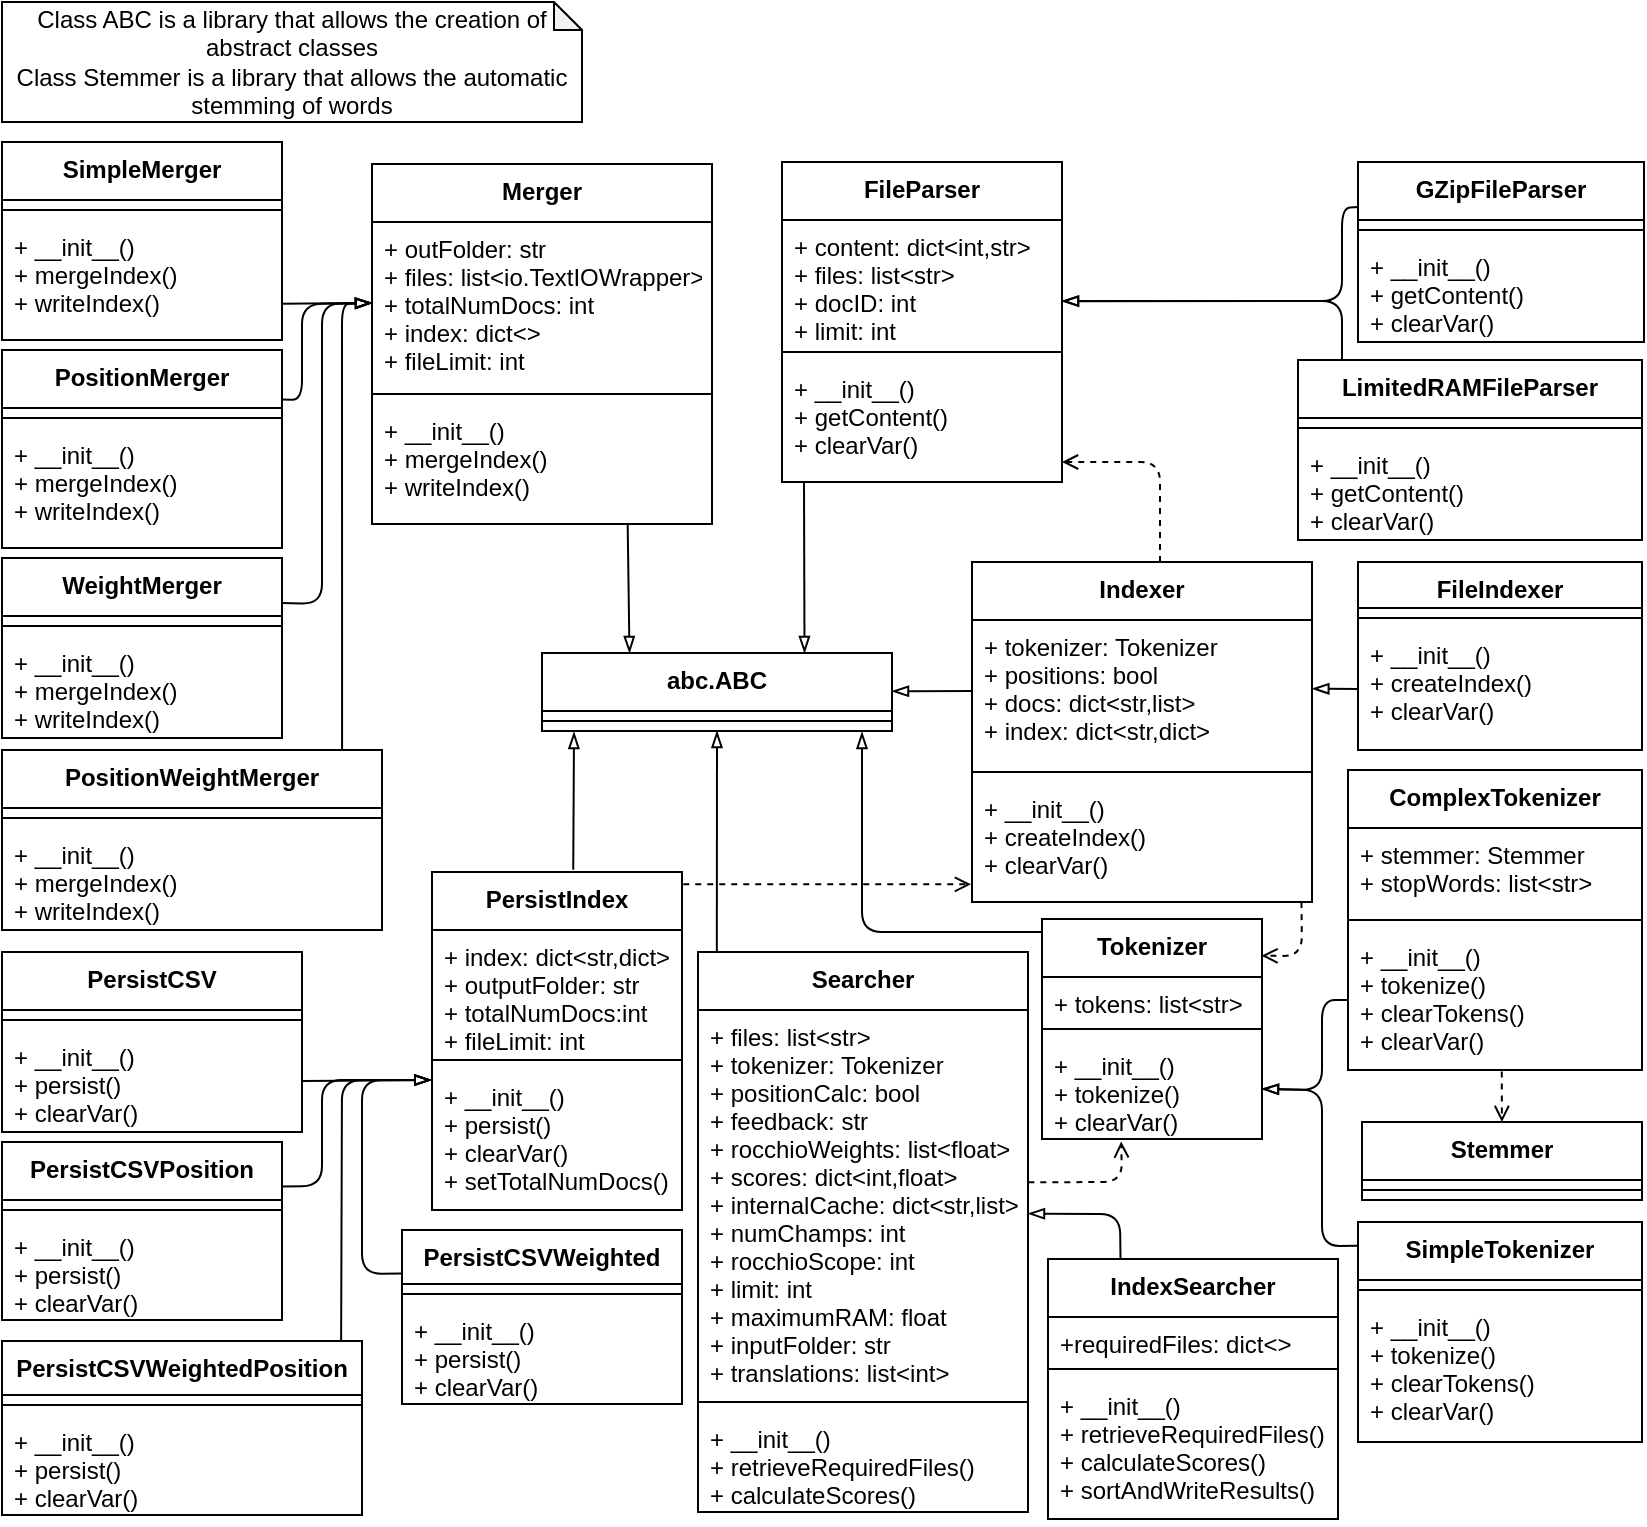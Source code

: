 <mxfile version="12.4.1" type="device" pages="1"><diagram id="VKY3sUnj_cn3xkOF_sJY" name="Page-1"><mxGraphModel dx="1422" dy="732" grid="1" gridSize="10" guides="1" tooltips="1" connect="1" arrows="1" fold="1" page="1" pageScale="1" pageWidth="850" pageHeight="1100" math="0" shadow="0"><root><mxCell id="0"/><mxCell id="1" parent="0"/><mxCell id="mFvd8jELYNwVajI45UIi-5" value="ComplexTokenizer" style="swimlane;fontStyle=1;align=center;verticalAlign=top;childLayout=stackLayout;horizontal=1;startSize=29;horizontalStack=0;resizeParent=1;resizeParentMax=0;resizeLast=0;collapsible=1;marginBottom=0;" parent="1" vertex="1"><mxGeometry x="683" y="394" width="147" height="150" as="geometry"/></mxCell><mxCell id="mFvd8jELYNwVajI45UIi-6" value="+ stemmer: Stemmer&#xA;+ stopWords: list&lt;str&gt;&#xA;" style="text;strokeColor=none;fillColor=none;align=left;verticalAlign=top;spacingLeft=4;spacingRight=4;overflow=hidden;rotatable=0;points=[[0,0.5],[1,0.5]];portConstraint=eastwest;" parent="mFvd8jELYNwVajI45UIi-5" vertex="1"><mxGeometry y="29" width="147" height="41" as="geometry"/></mxCell><mxCell id="mFvd8jELYNwVajI45UIi-7" value="" style="line;strokeWidth=1;fillColor=none;align=left;verticalAlign=middle;spacingTop=-1;spacingLeft=3;spacingRight=3;rotatable=0;labelPosition=right;points=[];portConstraint=eastwest;" parent="mFvd8jELYNwVajI45UIi-5" vertex="1"><mxGeometry y="70" width="147" height="10" as="geometry"/></mxCell><mxCell id="mFvd8jELYNwVajI45UIi-8" value="+ __init__()&#xA;+ tokenize()&#xA;+ clearTokens()&#xA;+ clearVar()&#xA;" style="text;strokeColor=none;fillColor=none;align=left;verticalAlign=top;spacingLeft=4;spacingRight=4;overflow=hidden;rotatable=0;points=[[0,0.5],[1,0.5]];portConstraint=eastwest;" parent="mFvd8jELYNwVajI45UIi-5" vertex="1"><mxGeometry y="80" width="147" height="70" as="geometry"/></mxCell><mxCell id="mFvd8jELYNwVajI45UIi-9" value="Stemmer" style="swimlane;fontStyle=1;align=center;verticalAlign=top;childLayout=stackLayout;horizontal=1;startSize=29;horizontalStack=0;resizeParent=1;resizeParentMax=0;resizeLast=0;collapsible=1;marginBottom=0;" parent="1" vertex="1"><mxGeometry x="690" y="570" width="140" height="39" as="geometry"/></mxCell><mxCell id="mFvd8jELYNwVajI45UIi-11" value="" style="line;strokeWidth=1;fillColor=none;align=left;verticalAlign=middle;spacingTop=-1;spacingLeft=3;spacingRight=3;rotatable=0;labelPosition=right;points=[];portConstraint=eastwest;" parent="mFvd8jELYNwVajI45UIi-9" vertex="1"><mxGeometry y="29" width="140" height="10" as="geometry"/></mxCell><mxCell id="mFvd8jELYNwVajI45UIi-13" value="SimpleTokenizer" style="swimlane;fontStyle=1;align=center;verticalAlign=top;childLayout=stackLayout;horizontal=1;startSize=29;horizontalStack=0;resizeParent=1;resizeParentMax=0;resizeLast=0;collapsible=1;marginBottom=0;" parent="1" vertex="1"><mxGeometry x="688" y="620" width="142" height="110" as="geometry"/></mxCell><mxCell id="mFvd8jELYNwVajI45UIi-15" value="" style="line;strokeWidth=1;fillColor=none;align=left;verticalAlign=middle;spacingTop=-1;spacingLeft=3;spacingRight=3;rotatable=0;labelPosition=right;points=[];portConstraint=eastwest;" parent="mFvd8jELYNwVajI45UIi-13" vertex="1"><mxGeometry y="29" width="142" height="10" as="geometry"/></mxCell><mxCell id="mFvd8jELYNwVajI45UIi-16" value="+ __init__()&#xA;+ tokenize()&#xA;+ clearTokens()&#xA;+ clearVar()&#xA;" style="text;strokeColor=none;fillColor=none;align=left;verticalAlign=top;spacingLeft=4;spacingRight=4;overflow=hidden;rotatable=0;points=[[0,0.5],[1,0.5]];portConstraint=eastwest;" parent="mFvd8jELYNwVajI45UIi-13" vertex="1"><mxGeometry y="39" width="142" height="71" as="geometry"/></mxCell><mxCell id="mFvd8jELYNwVajI45UIi-17" value="" style="endArrow=blockThin;html=1;exitX=-0.003;exitY=0.108;exitDx=0;exitDy=0;endFill=0;entryX=1;entryY=0.5;entryDx=0;entryDy=0;exitPerimeter=0;" parent="1" source="mFvd8jELYNwVajI45UIi-13" target="M_p_XhFfrjwE10JLx1rT-7" edge="1"><mxGeometry width="50" height="50" relative="1" as="geometry"><mxPoint x="490.5" y="819" as="sourcePoint"/><mxPoint x="560" y="571.593" as="targetPoint"/><Array as="points"><mxPoint x="670" y="632"/><mxPoint x="670" y="554"/></Array></mxGeometry></mxCell><mxCell id="mFvd8jELYNwVajI45UIi-18" value="" style="endArrow=blockThin;html=1;endFill=0;entryX=1;entryY=0.5;entryDx=0;entryDy=0;exitX=0;exitY=0.5;exitDx=0;exitDy=0;" parent="1" source="mFvd8jELYNwVajI45UIi-8" target="M_p_XhFfrjwE10JLx1rT-7" edge="1"><mxGeometry width="50" height="50" relative="1" as="geometry"><mxPoint x="670" y="600" as="sourcePoint"/><mxPoint x="560" y="579" as="targetPoint"/><Array as="points"><mxPoint x="670" y="509"/><mxPoint x="670" y="554"/></Array></mxGeometry></mxCell><mxCell id="mFvd8jELYNwVajI45UIi-19" value="" style="endArrow=open;html=1;endFill=0;dashed=1;exitX=0.523;exitY=1.01;exitDx=0;exitDy=0;exitPerimeter=0;" parent="1" source="mFvd8jELYNwVajI45UIi-8" target="mFvd8jELYNwVajI45UIi-9" edge="1"><mxGeometry width="50" height="50" relative="1" as="geometry"><mxPoint x="771" y="599" as="sourcePoint"/><mxPoint x="495.5" y="724.5" as="targetPoint"/><Array as="points"/></mxGeometry></mxCell><mxCell id="mFvd8jELYNwVajI45UIi-20" value="abc.ABC" style="swimlane;fontStyle=1;align=center;verticalAlign=top;childLayout=stackLayout;horizontal=1;startSize=29;horizontalStack=0;resizeParent=1;resizeParentMax=0;resizeLast=0;collapsible=1;marginBottom=0;" parent="1" vertex="1"><mxGeometry x="280" y="335.5" width="175" height="39" as="geometry"/></mxCell><mxCell id="mFvd8jELYNwVajI45UIi-21" value="" style="line;strokeWidth=1;fillColor=none;align=left;verticalAlign=middle;spacingTop=-1;spacingLeft=3;spacingRight=3;rotatable=0;labelPosition=right;points=[];portConstraint=eastwest;" parent="mFvd8jELYNwVajI45UIi-20" vertex="1"><mxGeometry y="29" width="175" height="10" as="geometry"/></mxCell><mxCell id="mFvd8jELYNwVajI45UIi-22" value="" style="endArrow=blockThin;html=1;endFill=0;exitX=0.006;exitY=0.059;exitDx=0;exitDy=0;exitPerimeter=0;" parent="1" source="M_p_XhFfrjwE10JLx1rT-4" edge="1"><mxGeometry width="50" height="50" relative="1" as="geometry"><mxPoint x="440" y="500" as="sourcePoint"/><mxPoint x="440" y="375" as="targetPoint"/><Array as="points"><mxPoint x="440" y="475"/></Array></mxGeometry></mxCell><mxCell id="mFvd8jELYNwVajI45UIi-23" value="PersistIndex" style="swimlane;fontStyle=1;align=center;verticalAlign=top;childLayout=stackLayout;horizontal=1;startSize=29;horizontalStack=0;resizeParent=1;resizeParentMax=0;resizeLast=0;collapsible=1;marginBottom=0;" parent="1" vertex="1"><mxGeometry x="225" y="445" width="125" height="169" as="geometry"/></mxCell><mxCell id="mFvd8jELYNwVajI45UIi-24" value="+ index: dict&lt;str,dict&gt;&#xA;+ outputFolder: str&#xA;+ totalNumDocs:int&#xA;+ fileLimit: int&#xA;&#xA;&#xA;&#xA;" style="text;strokeColor=none;fillColor=none;align=left;verticalAlign=top;spacingLeft=4;spacingRight=4;overflow=hidden;rotatable=0;points=[[0,0.5],[1,0.5]];portConstraint=eastwest;" parent="mFvd8jELYNwVajI45UIi-23" vertex="1"><mxGeometry y="29" width="125" height="60" as="geometry"/></mxCell><mxCell id="mFvd8jELYNwVajI45UIi-25" value="" style="line;strokeWidth=1;fillColor=none;align=left;verticalAlign=middle;spacingTop=-1;spacingLeft=3;spacingRight=3;rotatable=0;labelPosition=right;points=[];portConstraint=eastwest;" parent="mFvd8jELYNwVajI45UIi-23" vertex="1"><mxGeometry y="89" width="125" height="10" as="geometry"/></mxCell><mxCell id="mFvd8jELYNwVajI45UIi-26" value="+ __init__()&#xA;+ persist()&#xA;+ clearVar()&#xA;+ setTotalNumDocs()" style="text;strokeColor=none;fillColor=none;align=left;verticalAlign=top;spacingLeft=4;spacingRight=4;overflow=hidden;rotatable=0;points=[[0,0.5],[1,0.5]];portConstraint=eastwest;" parent="mFvd8jELYNwVajI45UIi-23" vertex="1"><mxGeometry y="99" width="125" height="70" as="geometry"/></mxCell><mxCell id="mFvd8jELYNwVajI45UIi-27" value="PersistCSV" style="swimlane;fontStyle=1;align=center;verticalAlign=top;childLayout=stackLayout;horizontal=1;startSize=29;horizontalStack=0;resizeParent=1;resizeParentMax=0;resizeLast=0;collapsible=1;marginBottom=0;" parent="1" vertex="1"><mxGeometry x="10" y="485" width="150" height="90" as="geometry"/></mxCell><mxCell id="mFvd8jELYNwVajI45UIi-29" value="" style="line;strokeWidth=1;fillColor=none;align=left;verticalAlign=middle;spacingTop=-1;spacingLeft=3;spacingRight=3;rotatable=0;labelPosition=right;points=[];portConstraint=eastwest;" parent="mFvd8jELYNwVajI45UIi-27" vertex="1"><mxGeometry y="29" width="150" height="10" as="geometry"/></mxCell><mxCell id="mFvd8jELYNwVajI45UIi-30" value="+ __init__()&#xA;+ persist()&#xA;+ clearVar()&#xA;&#xA;" style="text;strokeColor=none;fillColor=none;align=left;verticalAlign=top;spacingLeft=4;spacingRight=4;overflow=hidden;rotatable=0;points=[[0,0.5],[1,0.5]];portConstraint=eastwest;" parent="mFvd8jELYNwVajI45UIi-27" vertex="1"><mxGeometry y="39" width="150" height="51" as="geometry"/></mxCell><mxCell id="mFvd8jELYNwVajI45UIi-31" value="" style="endArrow=blockThin;html=1;endFill=0;entryX=-0.003;entryY=0.072;entryDx=0;entryDy=0;exitX=1;exitY=0.5;exitDx=0;exitDy=0;entryPerimeter=0;" parent="1" source="mFvd8jELYNwVajI45UIi-30" target="mFvd8jELYNwVajI45UIi-26" edge="1"><mxGeometry width="50" height="50" relative="1" as="geometry"><mxPoint x="160" y="580" as="sourcePoint"/><mxPoint x="775" y="33.5" as="targetPoint"/><Array as="points"/></mxGeometry></mxCell><mxCell id="mFvd8jELYNwVajI45UIi-32" value="" style="endArrow=blockThin;html=1;endFill=0;exitX=0.653;exitY=-0.007;exitDx=0;exitDy=0;exitPerimeter=0;" parent="1" edge="1"><mxGeometry width="50" height="50" relative="1" as="geometry"><mxPoint x="295.625" y="443.817" as="sourcePoint"/><mxPoint x="296" y="375" as="targetPoint"/><Array as="points"/></mxGeometry></mxCell><mxCell id="mFvd8jELYNwVajI45UIi-37" value="FileParser" style="swimlane;fontStyle=1;align=center;verticalAlign=top;childLayout=stackLayout;horizontal=1;startSize=29;horizontalStack=0;resizeParent=1;resizeParentMax=0;resizeLast=0;collapsible=1;marginBottom=0;" parent="1" vertex="1"><mxGeometry x="400" y="90" width="140" height="160" as="geometry"/></mxCell><mxCell id="mFvd8jELYNwVajI45UIi-38" value="+ content: dict&lt;int,str&gt;&#xA;+ files: list&lt;str&gt;&#xA;+ docID: int&#xA;+ limit: int&#xA;&#xA;" style="text;strokeColor=none;fillColor=none;align=left;verticalAlign=top;spacingLeft=4;spacingRight=4;overflow=hidden;rotatable=0;points=[[0,0.5],[1,0.5]];portConstraint=eastwest;" parent="mFvd8jELYNwVajI45UIi-37" vertex="1"><mxGeometry y="29" width="140" height="61" as="geometry"/></mxCell><mxCell id="mFvd8jELYNwVajI45UIi-39" value="" style="line;strokeWidth=1;fillColor=none;align=left;verticalAlign=middle;spacingTop=-1;spacingLeft=3;spacingRight=3;rotatable=0;labelPosition=right;points=[];portConstraint=eastwest;" parent="mFvd8jELYNwVajI45UIi-37" vertex="1"><mxGeometry y="90" width="140" height="10" as="geometry"/></mxCell><mxCell id="mFvd8jELYNwVajI45UIi-40" value="+ __init__()&#xA;+ getContent()&#xA;+ clearVar()&#xA;" style="text;strokeColor=none;fillColor=none;align=left;verticalAlign=top;spacingLeft=4;spacingRight=4;overflow=hidden;rotatable=0;points=[[0,0.5],[1,0.5]];portConstraint=eastwest;" parent="mFvd8jELYNwVajI45UIi-37" vertex="1"><mxGeometry y="100" width="140" height="60" as="geometry"/></mxCell><mxCell id="mFvd8jELYNwVajI45UIi-41" value="GZipFileParser" style="swimlane;fontStyle=1;align=center;verticalAlign=top;childLayout=stackLayout;horizontal=1;startSize=29;horizontalStack=0;resizeParent=1;resizeParentMax=0;resizeLast=0;collapsible=1;marginBottom=0;" parent="1" vertex="1"><mxGeometry x="688" y="90" width="143" height="90" as="geometry"/></mxCell><mxCell id="mFvd8jELYNwVajI45UIi-42" value="" style="line;strokeWidth=1;fillColor=none;align=left;verticalAlign=middle;spacingTop=-1;spacingLeft=3;spacingRight=3;rotatable=0;labelPosition=right;points=[];portConstraint=eastwest;" parent="mFvd8jELYNwVajI45UIi-41" vertex="1"><mxGeometry y="29" width="143" height="10" as="geometry"/></mxCell><mxCell id="mFvd8jELYNwVajI45UIi-43" value="+ __init__()&#xA;+ getContent()&#xA;+ clearVar()&#xA;" style="text;strokeColor=none;fillColor=none;align=left;verticalAlign=top;spacingLeft=4;spacingRight=4;overflow=hidden;rotatable=0;points=[[0,0.5],[1,0.5]];portConstraint=eastwest;" parent="mFvd8jELYNwVajI45UIi-41" vertex="1"><mxGeometry y="39" width="143" height="51" as="geometry"/></mxCell><mxCell id="mFvd8jELYNwVajI45UIi-44" value="" style="endArrow=blockThin;html=1;exitX=0;exitY=0.25;exitDx=0;exitDy=0;endFill=0;entryX=1;entryY=0.666;entryDx=0;entryDy=0;entryPerimeter=0;" parent="1" source="mFvd8jELYNwVajI45UIi-41" target="mFvd8jELYNwVajI45UIi-38" edge="1"><mxGeometry width="50" height="50" relative="1" as="geometry"><mxPoint x="1375" y="201.5" as="sourcePoint"/><mxPoint x="540" y="160" as="targetPoint"/><Array as="points"><mxPoint x="680" y="113"/><mxPoint x="680" y="159.5"/></Array></mxGeometry></mxCell><mxCell id="mFvd8jELYNwVajI45UIi-46" value="" style="endArrow=blockThin;html=1;endFill=0;entryX=0.75;entryY=0;entryDx=0;entryDy=0;" parent="1" source="mFvd8jELYNwVajI45UIi-40" target="mFvd8jELYNwVajI45UIi-20" edge="1"><mxGeometry width="50" height="50" relative="1" as="geometry"><mxPoint x="585" y="104.5" as="sourcePoint"/><mxPoint x="585" y="33.5" as="targetPoint"/><Array as="points"><mxPoint x="411" y="250"/></Array></mxGeometry></mxCell><mxCell id="mFvd8jELYNwVajI45UIi-48" value="&lt;div&gt;Class ABC is a library that allows the creation of abstract classes&lt;br&gt;&lt;/div&gt;&lt;div&gt;Class Stemmer is a library that allows the automatic stemming of words&lt;br&gt;&lt;/div&gt;" style="shape=note;whiteSpace=wrap;html=1;backgroundOutline=1;darkOpacity=0.05;size=14;" parent="1" vertex="1"><mxGeometry x="10" y="10" width="290" height="60" as="geometry"/></mxCell><mxCell id="4yUmsOPbtaLWC8INMHLl-1" value="PersistCSVWeighted" style="swimlane;fontStyle=1;align=center;verticalAlign=top;childLayout=stackLayout;horizontal=1;startSize=27;horizontalStack=0;resizeParent=1;resizeParentMax=0;resizeLast=0;collapsible=1;marginBottom=0;" parent="1" vertex="1"><mxGeometry x="210" y="624" width="140" height="87" as="geometry"/></mxCell><mxCell id="4yUmsOPbtaLWC8INMHLl-2" value="" style="line;strokeWidth=1;fillColor=none;align=left;verticalAlign=middle;spacingTop=-1;spacingLeft=3;spacingRight=3;rotatable=0;labelPosition=right;points=[];portConstraint=eastwest;" parent="4yUmsOPbtaLWC8INMHLl-1" vertex="1"><mxGeometry y="27" width="140" height="10" as="geometry"/></mxCell><mxCell id="4yUmsOPbtaLWC8INMHLl-3" value="+ __init__()&#xA;+ persist()&#xA;+ clearVar()&#xA;" style="text;strokeColor=none;fillColor=none;align=left;verticalAlign=top;spacingLeft=4;spacingRight=4;overflow=hidden;rotatable=0;points=[[0,0.5],[1,0.5]];portConstraint=eastwest;" parent="4yUmsOPbtaLWC8INMHLl-1" vertex="1"><mxGeometry y="37" width="140" height="50" as="geometry"/></mxCell><mxCell id="4yUmsOPbtaLWC8INMHLl-6" value="" style="endArrow=blockThin;html=1;endFill=0;entryX=-0.003;entryY=0.072;entryDx=0;entryDy=0;entryPerimeter=0;exitX=0.942;exitY=0.002;exitDx=0;exitDy=0;exitPerimeter=0;" parent="1" source="4yUmsOPbtaLWC8INMHLl-7" target="mFvd8jELYNwVajI45UIi-26" edge="1"><mxGeometry width="50" height="50" relative="1" as="geometry"><mxPoint x="180" y="660" as="sourcePoint"/><mxPoint x="225" y="550" as="targetPoint"/><Array as="points"><mxPoint x="180" y="549"/></Array></mxGeometry></mxCell><mxCell id="4yUmsOPbtaLWC8INMHLl-7" value="PersistCSVWeightedPosition" style="swimlane;fontStyle=1;align=center;verticalAlign=top;childLayout=stackLayout;horizontal=1;startSize=27;horizontalStack=0;resizeParent=1;resizeParentMax=0;resizeLast=0;collapsible=1;marginBottom=0;" parent="1" vertex="1"><mxGeometry x="10" y="679.5" width="180" height="87" as="geometry"/></mxCell><mxCell id="4yUmsOPbtaLWC8INMHLl-8" value="" style="line;strokeWidth=1;fillColor=none;align=left;verticalAlign=middle;spacingTop=-1;spacingLeft=3;spacingRight=3;rotatable=0;labelPosition=right;points=[];portConstraint=eastwest;" parent="4yUmsOPbtaLWC8INMHLl-7" vertex="1"><mxGeometry y="27" width="180" height="10" as="geometry"/></mxCell><mxCell id="4yUmsOPbtaLWC8INMHLl-9" value="+ __init__()&#xA;+ persist()&#xA;+ clearVar()&#xA;" style="text;strokeColor=none;fillColor=none;align=left;verticalAlign=top;spacingLeft=4;spacingRight=4;overflow=hidden;rotatable=0;points=[[0,0.5],[1,0.5]];portConstraint=eastwest;" parent="4yUmsOPbtaLWC8INMHLl-7" vertex="1"><mxGeometry y="37" width="180" height="50" as="geometry"/></mxCell><mxCell id="4yUmsOPbtaLWC8INMHLl-14" value="PersistCSVPosition" style="swimlane;fontStyle=1;align=center;verticalAlign=top;childLayout=stackLayout;horizontal=1;startSize=29;horizontalStack=0;resizeParent=1;resizeParentMax=0;resizeLast=0;collapsible=1;marginBottom=0;" parent="1" vertex="1"><mxGeometry x="10" y="580" width="140" height="89" as="geometry"/></mxCell><mxCell id="4yUmsOPbtaLWC8INMHLl-15" value="" style="line;strokeWidth=1;fillColor=none;align=left;verticalAlign=middle;spacingTop=-1;spacingLeft=3;spacingRight=3;rotatable=0;labelPosition=right;points=[];portConstraint=eastwest;" parent="4yUmsOPbtaLWC8INMHLl-14" vertex="1"><mxGeometry y="29" width="140" height="10" as="geometry"/></mxCell><mxCell id="4yUmsOPbtaLWC8INMHLl-16" value="+ __init__()&#xA;+ persist()&#xA;+ clearVar()&#xA;&#xA;" style="text;strokeColor=none;fillColor=none;align=left;verticalAlign=top;spacingLeft=4;spacingRight=4;overflow=hidden;rotatable=0;points=[[0,0.5],[1,0.5]];portConstraint=eastwest;" parent="4yUmsOPbtaLWC8INMHLl-14" vertex="1"><mxGeometry y="39" width="140" height="50" as="geometry"/></mxCell><mxCell id="4yUmsOPbtaLWC8INMHLl-17" value="" style="endArrow=blockThin;html=1;endFill=0;entryX=-0.003;entryY=0.072;entryDx=0;entryDy=0;entryPerimeter=0;exitX=0;exitY=0.25;exitDx=0;exitDy=0;" parent="1" source="4yUmsOPbtaLWC8INMHLl-1" target="mFvd8jELYNwVajI45UIi-26" edge="1"><mxGeometry width="50" height="50" relative="1" as="geometry"><mxPoint x="190" y="620" as="sourcePoint"/><mxPoint x="224.05" y="550.04" as="targetPoint"/><Array as="points"><mxPoint x="190" y="646"/><mxPoint x="190" y="549"/></Array></mxGeometry></mxCell><mxCell id="4yUmsOPbtaLWC8INMHLl-19" value="" style="endArrow=blockThin;html=1;exitX=1;exitY=0.25;exitDx=0;exitDy=0;endFill=0;entryX=-0.003;entryY=0.072;entryDx=0;entryDy=0;entryPerimeter=0;" parent="1" source="4yUmsOPbtaLWC8INMHLl-14" target="mFvd8jELYNwVajI45UIi-26" edge="1"><mxGeometry width="50" height="50" relative="1" as="geometry"><mxPoint x="380" y="263.5" as="sourcePoint"/><mxPoint x="200" y="610" as="targetPoint"/><Array as="points"><mxPoint x="170" y="602"/><mxPoint x="170" y="549"/></Array></mxGeometry></mxCell><mxCell id="4yUmsOPbtaLWC8INMHLl-20" value="LimitedRAMFileParser" style="swimlane;fontStyle=1;align=center;verticalAlign=top;childLayout=stackLayout;horizontal=1;startSize=29;horizontalStack=0;resizeParent=1;resizeParentMax=0;resizeLast=0;collapsible=1;marginBottom=0;" parent="1" vertex="1"><mxGeometry x="658" y="189" width="172" height="90" as="geometry"/></mxCell><mxCell id="4yUmsOPbtaLWC8INMHLl-21" value="" style="line;strokeWidth=1;fillColor=none;align=left;verticalAlign=middle;spacingTop=-1;spacingLeft=3;spacingRight=3;rotatable=0;labelPosition=right;points=[];portConstraint=eastwest;" parent="4yUmsOPbtaLWC8INMHLl-20" vertex="1"><mxGeometry y="29" width="172" height="10" as="geometry"/></mxCell><mxCell id="4yUmsOPbtaLWC8INMHLl-22" value="+ __init__()&#xA;+ getContent()&#xA;+ clearVar()&#xA;" style="text;strokeColor=none;fillColor=none;align=left;verticalAlign=top;spacingLeft=4;spacingRight=4;overflow=hidden;rotatable=0;points=[[0,0.5],[1,0.5]];portConstraint=eastwest;" parent="4yUmsOPbtaLWC8INMHLl-20" vertex="1"><mxGeometry y="39" width="172" height="51" as="geometry"/></mxCell><mxCell id="4yUmsOPbtaLWC8INMHLl-23" value="" style="endArrow=blockThin;html=1;endFill=0;entryX=1;entryY=0.664;entryDx=0;entryDy=0;entryPerimeter=0;" parent="1" target="mFvd8jELYNwVajI45UIi-38" edge="1"><mxGeometry width="50" height="50" relative="1" as="geometry"><mxPoint x="680" y="188.5" as="sourcePoint"/><mxPoint x="1020" y="270" as="targetPoint"/><Array as="points"><mxPoint x="680" y="159.5"/></Array></mxGeometry></mxCell><mxCell id="4yUmsOPbtaLWC8INMHLl-24" value="Merger" style="swimlane;fontStyle=1;align=center;verticalAlign=top;childLayout=stackLayout;horizontal=1;startSize=29;horizontalStack=0;resizeParent=1;resizeParentMax=0;resizeLast=0;collapsible=1;marginBottom=0;" parent="1" vertex="1"><mxGeometry x="195" y="91" width="170" height="180" as="geometry"/></mxCell><mxCell id="4yUmsOPbtaLWC8INMHLl-25" value="+ outFolder: str&#xA;+ files: list&lt;io.TextIOWrapper&gt;&#xA;+ totalNumDocs: int&#xA;+ index: dict&lt;&gt;&#xA;+ fileLimit: int&#xA;&#xA;" style="text;strokeColor=none;fillColor=none;align=left;verticalAlign=top;spacingLeft=4;spacingRight=4;overflow=hidden;rotatable=0;points=[[0,0.5],[1,0.5]];portConstraint=eastwest;" parent="4yUmsOPbtaLWC8INMHLl-24" vertex="1"><mxGeometry y="29" width="170" height="81" as="geometry"/></mxCell><mxCell id="4yUmsOPbtaLWC8INMHLl-26" value="" style="line;strokeWidth=1;fillColor=none;align=left;verticalAlign=middle;spacingTop=-1;spacingLeft=3;spacingRight=3;rotatable=0;labelPosition=right;points=[];portConstraint=eastwest;" parent="4yUmsOPbtaLWC8INMHLl-24" vertex="1"><mxGeometry y="110" width="170" height="10" as="geometry"/></mxCell><mxCell id="4yUmsOPbtaLWC8INMHLl-27" value="+ __init__()&#xA;+ mergeIndex()&#xA;+ writeIndex()&#xA;&#xA;" style="text;strokeColor=none;fillColor=none;align=left;verticalAlign=top;spacingLeft=4;spacingRight=4;overflow=hidden;rotatable=0;points=[[0,0.5],[1,0.5]];portConstraint=eastwest;" parent="4yUmsOPbtaLWC8INMHLl-24" vertex="1"><mxGeometry y="120" width="170" height="60" as="geometry"/></mxCell><mxCell id="4yUmsOPbtaLWC8INMHLl-28" value="" style="endArrow=blockThin;html=1;endFill=0;entryX=0.25;entryY=0;entryDx=0;entryDy=0;exitX=0.752;exitY=1.005;exitDx=0;exitDy=0;exitPerimeter=0;" parent="1" source="4yUmsOPbtaLWC8INMHLl-27" target="mFvd8jELYNwVajI45UIi-20" edge="1"><mxGeometry width="50" height="50" relative="1" as="geometry"><mxPoint x="170" y="94" as="sourcePoint"/><mxPoint x="585" y="33.5" as="targetPoint"/><Array as="points"/></mxGeometry></mxCell><mxCell id="4yUmsOPbtaLWC8INMHLl-29" value="SimpleMerger" style="swimlane;fontStyle=1;align=center;verticalAlign=top;childLayout=stackLayout;horizontal=1;startSize=29;horizontalStack=0;resizeParent=1;resizeParentMax=0;resizeLast=0;collapsible=1;marginBottom=0;" parent="1" vertex="1"><mxGeometry x="10" y="80" width="140" height="99" as="geometry"/></mxCell><mxCell id="4yUmsOPbtaLWC8INMHLl-30" value="" style="line;strokeWidth=1;fillColor=none;align=left;verticalAlign=middle;spacingTop=-1;spacingLeft=3;spacingRight=3;rotatable=0;labelPosition=right;points=[];portConstraint=eastwest;" parent="4yUmsOPbtaLWC8INMHLl-29" vertex="1"><mxGeometry y="29" width="140" height="10" as="geometry"/></mxCell><mxCell id="4yUmsOPbtaLWC8INMHLl-31" value="+ __init__()&#xA;+ mergeIndex()&#xA;+ writeIndex()&#xA;" style="text;strokeColor=none;fillColor=none;align=left;verticalAlign=top;spacingLeft=4;spacingRight=4;overflow=hidden;rotatable=0;points=[[0,0.5],[1,0.5]];portConstraint=eastwest;" parent="4yUmsOPbtaLWC8INMHLl-29" vertex="1"><mxGeometry y="39" width="140" height="60" as="geometry"/></mxCell><mxCell id="4yUmsOPbtaLWC8INMHLl-32" value="PositionMerger" style="swimlane;fontStyle=1;align=center;verticalAlign=top;childLayout=stackLayout;horizontal=1;startSize=29;horizontalStack=0;resizeParent=1;resizeParentMax=0;resizeLast=0;collapsible=1;marginBottom=0;" parent="1" vertex="1"><mxGeometry x="10" y="184" width="140" height="99" as="geometry"/></mxCell><mxCell id="4yUmsOPbtaLWC8INMHLl-33" value="" style="line;strokeWidth=1;fillColor=none;align=left;verticalAlign=middle;spacingTop=-1;spacingLeft=3;spacingRight=3;rotatable=0;labelPosition=right;points=[];portConstraint=eastwest;" parent="4yUmsOPbtaLWC8INMHLl-32" vertex="1"><mxGeometry y="29" width="140" height="10" as="geometry"/></mxCell><mxCell id="4yUmsOPbtaLWC8INMHLl-34" value="+ __init__()&#xA;+ mergeIndex()&#xA;+ writeIndex()&#xA;" style="text;strokeColor=none;fillColor=none;align=left;verticalAlign=top;spacingLeft=4;spacingRight=4;overflow=hidden;rotatable=0;points=[[0,0.5],[1,0.5]];portConstraint=eastwest;" parent="4yUmsOPbtaLWC8INMHLl-32" vertex="1"><mxGeometry y="39" width="140" height="60" as="geometry"/></mxCell><mxCell id="4yUmsOPbtaLWC8INMHLl-35" value="WeightMerger" style="swimlane;fontStyle=1;align=center;verticalAlign=top;childLayout=stackLayout;horizontal=1;startSize=29;horizontalStack=0;resizeParent=1;resizeParentMax=0;resizeLast=0;collapsible=1;marginBottom=0;" parent="1" vertex="1"><mxGeometry x="10" y="288" width="140" height="90" as="geometry"/></mxCell><mxCell id="4yUmsOPbtaLWC8INMHLl-36" value="" style="line;strokeWidth=1;fillColor=none;align=left;verticalAlign=middle;spacingTop=-1;spacingLeft=3;spacingRight=3;rotatable=0;labelPosition=right;points=[];portConstraint=eastwest;" parent="4yUmsOPbtaLWC8INMHLl-35" vertex="1"><mxGeometry y="29" width="140" height="10" as="geometry"/></mxCell><mxCell id="4yUmsOPbtaLWC8INMHLl-37" value="+ __init__()&#xA;+ mergeIndex()&#xA;+ writeIndex()&#xA;" style="text;strokeColor=none;fillColor=none;align=left;verticalAlign=top;spacingLeft=4;spacingRight=4;overflow=hidden;rotatable=0;points=[[0,0.5],[1,0.5]];portConstraint=eastwest;" parent="4yUmsOPbtaLWC8INMHLl-35" vertex="1"><mxGeometry y="39" width="140" height="51" as="geometry"/></mxCell><mxCell id="4yUmsOPbtaLWC8INMHLl-38" value="PositionWeightMerger" style="swimlane;fontStyle=1;align=center;verticalAlign=top;childLayout=stackLayout;horizontal=1;startSize=29;horizontalStack=0;resizeParent=1;resizeParentMax=0;resizeLast=0;collapsible=1;marginBottom=0;" parent="1" vertex="1"><mxGeometry x="10" y="384" width="190" height="90" as="geometry"/></mxCell><mxCell id="4yUmsOPbtaLWC8INMHLl-39" value="" style="line;strokeWidth=1;fillColor=none;align=left;verticalAlign=middle;spacingTop=-1;spacingLeft=3;spacingRight=3;rotatable=0;labelPosition=right;points=[];portConstraint=eastwest;" parent="4yUmsOPbtaLWC8INMHLl-38" vertex="1"><mxGeometry y="29" width="190" height="10" as="geometry"/></mxCell><mxCell id="4yUmsOPbtaLWC8INMHLl-40" value="+ __init__()&#xA;+ mergeIndex()&#xA;+ writeIndex()&#xA;" style="text;strokeColor=none;fillColor=none;align=left;verticalAlign=top;spacingLeft=4;spacingRight=4;overflow=hidden;rotatable=0;points=[[0,0.5],[1,0.5]];portConstraint=eastwest;" parent="4yUmsOPbtaLWC8INMHLl-38" vertex="1"><mxGeometry y="39" width="190" height="51" as="geometry"/></mxCell><mxCell id="4yUmsOPbtaLWC8INMHLl-45" value="" style="endArrow=blockThin;html=1;endFill=0;entryX=0;entryY=0.5;entryDx=0;entryDy=0;exitX=0.895;exitY=-0.001;exitDx=0;exitDy=0;exitPerimeter=0;" parent="1" source="4yUmsOPbtaLWC8INMHLl-38" target="4yUmsOPbtaLWC8INMHLl-25" edge="1"><mxGeometry width="50" height="50" relative="1" as="geometry"><mxPoint x="180" y="390" as="sourcePoint"/><mxPoint x="180" y="270" as="targetPoint"/><Array as="points"><mxPoint x="180" y="161"/></Array></mxGeometry></mxCell><mxCell id="4yUmsOPbtaLWC8INMHLl-46" value="" style="endArrow=blockThin;html=1;endFill=0;exitX=1;exitY=0.25;exitDx=0;exitDy=0;entryX=0;entryY=0.5;entryDx=0;entryDy=0;" parent="1" source="4yUmsOPbtaLWC8INMHLl-35" target="4yUmsOPbtaLWC8INMHLl-25" edge="1"><mxGeometry width="50" height="50" relative="1" as="geometry"><mxPoint x="180" y="390" as="sourcePoint"/><mxPoint x="505" y="235" as="targetPoint"/><Array as="points"><mxPoint x="170" y="311"/><mxPoint x="170" y="161"/></Array></mxGeometry></mxCell><mxCell id="4yUmsOPbtaLWC8INMHLl-47" value="" style="endArrow=blockThin;html=1;endFill=0;exitX=1;exitY=0.25;exitDx=0;exitDy=0;entryX=0;entryY=0.5;entryDx=0;entryDy=0;" parent="1" source="4yUmsOPbtaLWC8INMHLl-32" target="4yUmsOPbtaLWC8INMHLl-25" edge="1"><mxGeometry width="50" height="50" relative="1" as="geometry"><mxPoint x="170" y="417.5" as="sourcePoint"/><mxPoint x="170" y="275" as="targetPoint"/><Array as="points"><mxPoint x="160" y="209"/><mxPoint x="160" y="161"/></Array></mxGeometry></mxCell><mxCell id="4yUmsOPbtaLWC8INMHLl-48" value="" style="endArrow=blockThin;html=1;endFill=0;exitX=1.002;exitY=0.697;exitDx=0;exitDy=0;entryX=0;entryY=0.5;entryDx=0;entryDy=0;exitPerimeter=0;" parent="1" source="4yUmsOPbtaLWC8INMHLl-31" target="4yUmsOPbtaLWC8INMHLl-25" edge="1"><mxGeometry width="50" height="50" relative="1" as="geometry"><mxPoint x="495" y="314" as="sourcePoint"/><mxPoint x="170" y="110" as="targetPoint"/><Array as="points"/></mxGeometry></mxCell><mxCell id="X3h4-pmNog25uTk2wbMV-1" value="Indexer" style="swimlane;fontStyle=1;align=center;verticalAlign=top;childLayout=stackLayout;horizontal=1;startSize=29;horizontalStack=0;resizeParent=1;resizeParentMax=0;resizeLast=0;collapsible=1;marginBottom=0;" parent="1" vertex="1"><mxGeometry x="495" y="290" width="170" height="170" as="geometry"/></mxCell><mxCell id="X3h4-pmNog25uTk2wbMV-2" value="+ tokenizer: Tokenizer&#xA;+ positions: bool &#xA;+ docs: dict&lt;str,list&gt;&#xA;+ index: dict&lt;str,dict&gt;&#xA;&#xA;" style="text;strokeColor=none;fillColor=none;align=left;verticalAlign=top;spacingLeft=4;spacingRight=4;overflow=hidden;rotatable=0;points=[[0,0.5],[1,0.5]];portConstraint=eastwest;" parent="X3h4-pmNog25uTk2wbMV-1" vertex="1"><mxGeometry y="29" width="170" height="71" as="geometry"/></mxCell><mxCell id="X3h4-pmNog25uTk2wbMV-3" value="" style="line;strokeWidth=1;fillColor=none;align=left;verticalAlign=middle;spacingTop=-1;spacingLeft=3;spacingRight=3;rotatable=0;labelPosition=right;points=[];portConstraint=eastwest;" parent="X3h4-pmNog25uTk2wbMV-1" vertex="1"><mxGeometry y="100" width="170" height="10" as="geometry"/></mxCell><mxCell id="X3h4-pmNog25uTk2wbMV-4" value="+ __init__()&#xA;+ createIndex()&#xA;+ clearVar()" style="text;strokeColor=none;fillColor=none;align=left;verticalAlign=top;spacingLeft=4;spacingRight=4;overflow=hidden;rotatable=0;points=[[0,0.5],[1,0.5]];portConstraint=eastwest;" parent="X3h4-pmNog25uTk2wbMV-1" vertex="1"><mxGeometry y="110" width="170" height="60" as="geometry"/></mxCell><mxCell id="X3h4-pmNog25uTk2wbMV-5" value="FileIndexer" style="swimlane;fontStyle=1;align=center;verticalAlign=top;childLayout=stackLayout;horizontal=1;startSize=23;horizontalStack=0;resizeParent=1;resizeParentMax=0;resizeLast=0;collapsible=1;marginBottom=0;" parent="1" vertex="1"><mxGeometry x="688" y="290" width="142" height="94" as="geometry"/></mxCell><mxCell id="X3h4-pmNog25uTk2wbMV-6" value="" style="line;strokeWidth=1;fillColor=none;align=left;verticalAlign=middle;spacingTop=-1;spacingLeft=3;spacingRight=3;rotatable=0;labelPosition=right;points=[];portConstraint=eastwest;" parent="X3h4-pmNog25uTk2wbMV-5" vertex="1"><mxGeometry y="23" width="142" height="10" as="geometry"/></mxCell><mxCell id="X3h4-pmNog25uTk2wbMV-7" value="+ __init__()&#xA;+ createIndex()&#xA;+ clearVar()&#xA;&#xA;" style="text;strokeColor=none;fillColor=none;align=left;verticalAlign=top;spacingLeft=4;spacingRight=4;overflow=hidden;rotatable=0;points=[[0,0.5],[1,0.5]];portConstraint=eastwest;" parent="X3h4-pmNog25uTk2wbMV-5" vertex="1"><mxGeometry y="33" width="142" height="61" as="geometry"/></mxCell><mxCell id="X3h4-pmNog25uTk2wbMV-8" value="" style="endArrow=blockThin;html=1;endFill=0;entryX=1.001;entryY=0.484;entryDx=0;entryDy=0;exitX=0;exitY=0.5;exitDx=0;exitDy=0;entryPerimeter=0;" parent="1" source="X3h4-pmNog25uTk2wbMV-7" target="X3h4-pmNog25uTk2wbMV-2" edge="1"><mxGeometry width="50" height="50" relative="1" as="geometry"><mxPoint x="1196" y="800.5" as="sourcePoint"/><mxPoint x="1031" y="784.5" as="targetPoint"/><Array as="points"/></mxGeometry></mxCell><mxCell id="X3h4-pmNog25uTk2wbMV-10" value="" style="endArrow=blockThin;html=1;endFill=0;exitX=0;exitY=0.5;exitDx=0;exitDy=0;" parent="1" source="X3h4-pmNog25uTk2wbMV-2" target="mFvd8jELYNwVajI45UIi-20" edge="1"><mxGeometry width="50" height="50" relative="1" as="geometry"><mxPoint x="488" y="354" as="sourcePoint"/><mxPoint x="575" y="30" as="targetPoint"/><Array as="points"/></mxGeometry></mxCell><mxCell id="X3h4-pmNog25uTk2wbMV-15" value="" style="endArrow=open;html=1;endFill=0;dashed=1;" parent="1" edge="1"><mxGeometry width="50" height="50" relative="1" as="geometry"><mxPoint x="589" y="290" as="sourcePoint"/><mxPoint x="540" y="240" as="targetPoint"/><Array as="points"><mxPoint x="589" y="240"/></Array></mxGeometry></mxCell><mxCell id="X3h4-pmNog25uTk2wbMV-16" value="" style="endArrow=open;html=1;endFill=0;dashed=1;entryX=0.998;entryY=0.167;entryDx=0;entryDy=0;exitX=0.969;exitY=1.001;exitDx=0;exitDy=0;exitPerimeter=0;entryPerimeter=0;" parent="1" source="X3h4-pmNog25uTk2wbMV-4" target="M_p_XhFfrjwE10JLx1rT-4" edge="1"><mxGeometry width="50" height="50" relative="1" as="geometry"><mxPoint x="969.66" y="117.92" as="sourcePoint"/><mxPoint x="560" y="539.75" as="targetPoint"/><Array as="points"><mxPoint x="660" y="487"/></Array></mxGeometry></mxCell><mxCell id="M_p_XhFfrjwE10JLx1rT-4" value="Tokenizer" style="swimlane;fontStyle=1;align=center;verticalAlign=top;childLayout=stackLayout;horizontal=1;startSize=29;horizontalStack=0;resizeParent=1;resizeParentMax=0;resizeLast=0;collapsible=1;marginBottom=0;" parent="1" vertex="1"><mxGeometry x="530" y="468.5" width="110" height="110" as="geometry"/></mxCell><mxCell id="M_p_XhFfrjwE10JLx1rT-5" value="+ tokens: list&lt;str&gt;&#xA;" style="text;strokeColor=none;fillColor=none;align=left;verticalAlign=top;spacingLeft=4;spacingRight=4;overflow=hidden;rotatable=0;points=[[0,0.5],[1,0.5]];portConstraint=eastwest;" parent="M_p_XhFfrjwE10JLx1rT-4" vertex="1"><mxGeometry y="29" width="110" height="21" as="geometry"/></mxCell><mxCell id="M_p_XhFfrjwE10JLx1rT-6" value="" style="line;strokeWidth=1;fillColor=none;align=left;verticalAlign=middle;spacingTop=-1;spacingLeft=3;spacingRight=3;rotatable=0;labelPosition=right;points=[];portConstraint=eastwest;" parent="M_p_XhFfrjwE10JLx1rT-4" vertex="1"><mxGeometry y="50" width="110" height="10" as="geometry"/></mxCell><mxCell id="M_p_XhFfrjwE10JLx1rT-7" value="+ __init__()&#xA;+ tokenize()&#xA;+ clearVar()&#xA;&#xA;" style="text;strokeColor=none;fillColor=none;align=left;verticalAlign=top;spacingLeft=4;spacingRight=4;overflow=hidden;rotatable=0;points=[[0,0.5],[1,0.5]];portConstraint=eastwest;" parent="M_p_XhFfrjwE10JLx1rT-4" vertex="1"><mxGeometry y="60" width="110" height="50" as="geometry"/></mxCell><mxCell id="M_p_XhFfrjwE10JLx1rT-8" value="" style="endArrow=open;html=1;endFill=0;dashed=1;exitX=1.005;exitY=0.036;exitDx=0;exitDy=0;exitPerimeter=0;entryX=-0.003;entryY=0.853;entryDx=0;entryDy=0;entryPerimeter=0;" parent="1" source="mFvd8jELYNwVajI45UIi-23" target="X3h4-pmNog25uTk2wbMV-4" edge="1"><mxGeometry width="50" height="50" relative="1" as="geometry"><mxPoint x="599.26" y="299.8" as="sourcePoint"/><mxPoint x="482" y="474" as="targetPoint"/><Array as="points"/></mxGeometry></mxCell><mxCell id="-OQ85Jae58WkKrmX7jIy-3" value="Searcher" style="swimlane;fontStyle=1;align=center;verticalAlign=top;childLayout=stackLayout;horizontal=1;startSize=29;horizontalStack=0;resizeParent=1;resizeParentMax=0;resizeLast=0;collapsible=1;marginBottom=0;" parent="1" vertex="1"><mxGeometry x="358" y="485" width="165" height="280" as="geometry"/></mxCell><mxCell id="-OQ85Jae58WkKrmX7jIy-4" value="+ files: list&lt;str&gt;&#xA;+ tokenizer: Tokenizer&#xA;+ positionCalc: bool&#xA;+ feedback: str&#xA;+ rocchioWeights: list&lt;float&gt;&#xA;+ scores: dict&lt;int,float&gt;&#xA;+ internalCache: dict&lt;str,list&gt;&#xA;+ numChamps: int&#xA;+ rocchioScope: int&#xA;+ limit: int&#xA;+ maximumRAM: float&#xA;+ inputFolder: str&#xA;+ translations: list&lt;int&gt;&#xA;&#xA;&#xA;" style="text;strokeColor=none;fillColor=none;align=left;verticalAlign=top;spacingLeft=4;spacingRight=4;overflow=hidden;rotatable=0;points=[[0,0.5],[1,0.5]];portConstraint=eastwest;" parent="-OQ85Jae58WkKrmX7jIy-3" vertex="1"><mxGeometry y="29" width="165" height="191" as="geometry"/></mxCell><mxCell id="-OQ85Jae58WkKrmX7jIy-5" value="" style="line;strokeWidth=1;fillColor=none;align=left;verticalAlign=middle;spacingTop=-1;spacingLeft=3;spacingRight=3;rotatable=0;labelPosition=right;points=[];portConstraint=eastwest;" parent="-OQ85Jae58WkKrmX7jIy-3" vertex="1"><mxGeometry y="220" width="165" height="10" as="geometry"/></mxCell><mxCell id="-OQ85Jae58WkKrmX7jIy-6" value="+ __init__()&#xA;+ retrieveRequiredFiles()&#xA;+ calculateScores()&#xA;&#xA;&#xA;" style="text;strokeColor=none;fillColor=none;align=left;verticalAlign=top;spacingLeft=4;spacingRight=4;overflow=hidden;rotatable=0;points=[[0,0.5],[1,0.5]];portConstraint=eastwest;" parent="-OQ85Jae58WkKrmX7jIy-3" vertex="1"><mxGeometry y="230" width="165" height="50" as="geometry"/></mxCell><mxCell id="-OQ85Jae58WkKrmX7jIy-7" value="" style="endArrow=blockThin;html=1;endFill=0;exitX=0.057;exitY=-0.001;exitDx=0;exitDy=0;exitPerimeter=0;entryX=0.5;entryY=1;entryDx=0;entryDy=0;" parent="1" source="-OQ85Jae58WkKrmX7jIy-3" target="mFvd8jELYNwVajI45UIi-20" edge="1"><mxGeometry width="50" height="50" relative="1" as="geometry"><mxPoint x="316.625" y="453.817" as="sourcePoint"/><mxPoint x="317" y="385" as="targetPoint"/><Array as="points"/></mxGeometry></mxCell><mxCell id="-OQ85Jae58WkKrmX7jIy-8" value="" style="endArrow=open;html=1;endFill=0;dashed=1;entryX=0.36;entryY=1.025;entryDx=0;entryDy=0;exitX=1.001;exitY=0.451;exitDx=0;exitDy=0;exitPerimeter=0;entryPerimeter=0;" parent="1" source="-OQ85Jae58WkKrmX7jIy-4" target="M_p_XhFfrjwE10JLx1rT-7" edge="1"><mxGeometry width="50" height="50" relative="1" as="geometry"><mxPoint x="579.73" y="598.06" as="sourcePoint"/><mxPoint x="559.78" y="624.87" as="targetPoint"/><Array as="points"><mxPoint x="570" y="600"/></Array></mxGeometry></mxCell><mxCell id="-OQ85Jae58WkKrmX7jIy-13" value="IndexSearcher" style="swimlane;fontStyle=1;align=center;verticalAlign=top;childLayout=stackLayout;horizontal=1;startSize=29;horizontalStack=0;resizeParent=1;resizeParentMax=0;resizeLast=0;collapsible=1;marginBottom=0;" parent="1" vertex="1"><mxGeometry x="533" y="638.5" width="145" height="130" as="geometry"/></mxCell><mxCell id="-OQ85Jae58WkKrmX7jIy-14" value="+requiredFiles: dict&lt;&gt;" style="text;strokeColor=none;fillColor=none;align=left;verticalAlign=top;spacingLeft=4;spacingRight=4;overflow=hidden;rotatable=0;points=[[0,0.5],[1,0.5]];portConstraint=eastwest;" parent="-OQ85Jae58WkKrmX7jIy-13" vertex="1"><mxGeometry y="29" width="145" height="21" as="geometry"/></mxCell><mxCell id="-OQ85Jae58WkKrmX7jIy-15" value="" style="line;strokeWidth=1;fillColor=none;align=left;verticalAlign=middle;spacingTop=-1;spacingLeft=3;spacingRight=3;rotatable=0;labelPosition=right;points=[];portConstraint=eastwest;" parent="-OQ85Jae58WkKrmX7jIy-13" vertex="1"><mxGeometry y="50" width="145" height="10" as="geometry"/></mxCell><mxCell id="-OQ85Jae58WkKrmX7jIy-16" value="+ __init__()&#xA;+ retrieveRequiredFiles()&#xA;+ calculateScores()&#xA;+ sortAndWriteResults()&#xA;&#xA;&#xA;&#xA;" style="text;strokeColor=none;fillColor=none;align=left;verticalAlign=top;spacingLeft=4;spacingRight=4;overflow=hidden;rotatable=0;points=[[0,0.5],[1,0.5]];portConstraint=eastwest;" parent="-OQ85Jae58WkKrmX7jIy-13" vertex="1"><mxGeometry y="60" width="145" height="70" as="geometry"/></mxCell><mxCell id="-OQ85Jae58WkKrmX7jIy-18" value="" style="endArrow=blockThin;html=1;endFill=0;exitX=0.25;exitY=0;exitDx=0;exitDy=0;entryX=1;entryY=0.533;entryDx=0;entryDy=0;entryPerimeter=0;" parent="1" source="-OQ85Jae58WkKrmX7jIy-13" target="-OQ85Jae58WkKrmX7jIy-4" edge="1"><mxGeometry width="50" height="50" relative="1" as="geometry"><mxPoint x="540.66" y="484.99" as="sourcePoint"/><mxPoint x="450" y="385" as="targetPoint"/><Array as="points"><mxPoint x="569" y="616"/></Array></mxGeometry></mxCell></root></mxGraphModel></diagram></mxfile>